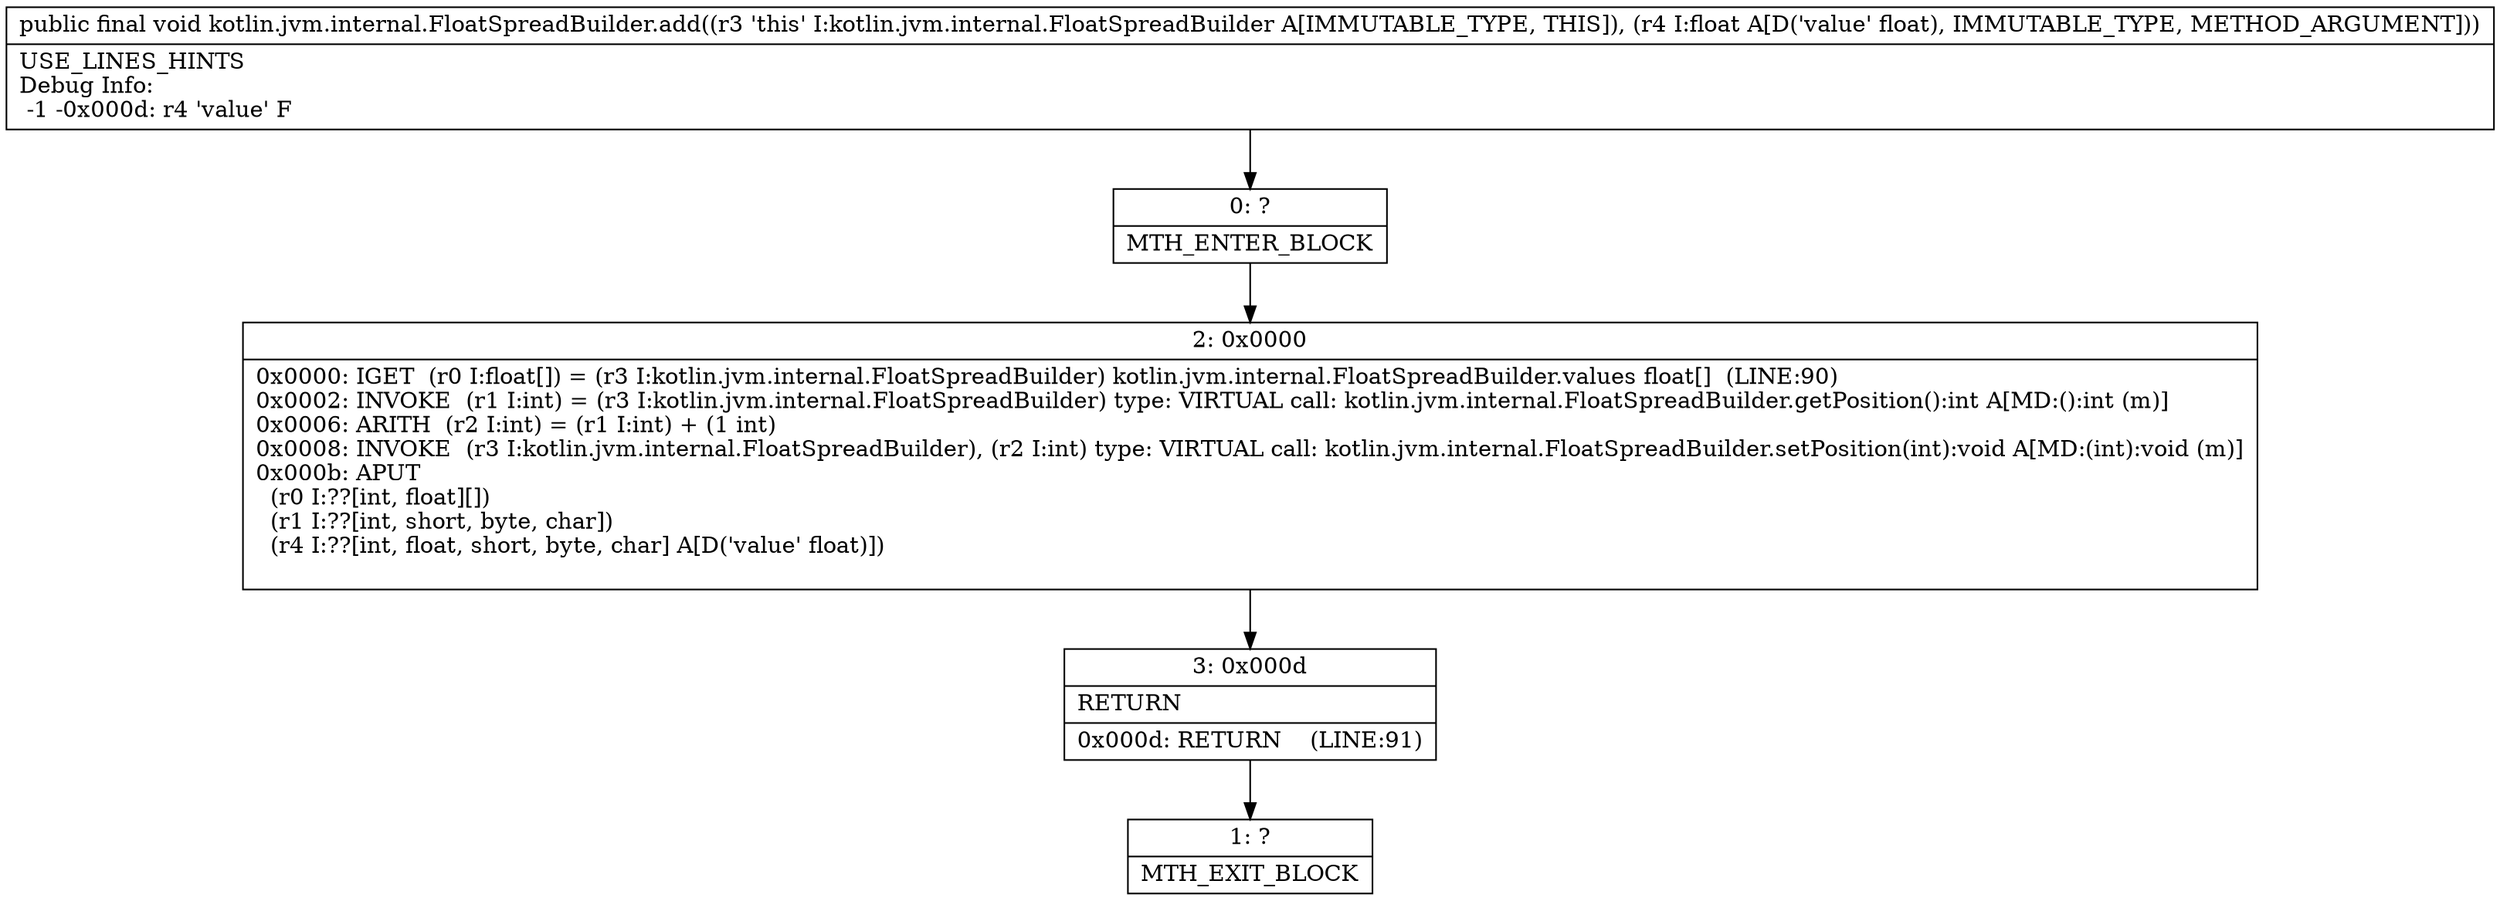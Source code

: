 digraph "CFG forkotlin.jvm.internal.FloatSpreadBuilder.add(F)V" {
Node_0 [shape=record,label="{0\:\ ?|MTH_ENTER_BLOCK\l}"];
Node_2 [shape=record,label="{2\:\ 0x0000|0x0000: IGET  (r0 I:float[]) = (r3 I:kotlin.jvm.internal.FloatSpreadBuilder) kotlin.jvm.internal.FloatSpreadBuilder.values float[]  (LINE:90)\l0x0002: INVOKE  (r1 I:int) = (r3 I:kotlin.jvm.internal.FloatSpreadBuilder) type: VIRTUAL call: kotlin.jvm.internal.FloatSpreadBuilder.getPosition():int A[MD:():int (m)]\l0x0006: ARITH  (r2 I:int) = (r1 I:int) + (1 int) \l0x0008: INVOKE  (r3 I:kotlin.jvm.internal.FloatSpreadBuilder), (r2 I:int) type: VIRTUAL call: kotlin.jvm.internal.FloatSpreadBuilder.setPosition(int):void A[MD:(int):void (m)]\l0x000b: APUT  \l  (r0 I:??[int, float][])\l  (r1 I:??[int, short, byte, char])\l  (r4 I:??[int, float, short, byte, char] A[D('value' float)])\l \l}"];
Node_3 [shape=record,label="{3\:\ 0x000d|RETURN\l|0x000d: RETURN    (LINE:91)\l}"];
Node_1 [shape=record,label="{1\:\ ?|MTH_EXIT_BLOCK\l}"];
MethodNode[shape=record,label="{public final void kotlin.jvm.internal.FloatSpreadBuilder.add((r3 'this' I:kotlin.jvm.internal.FloatSpreadBuilder A[IMMUTABLE_TYPE, THIS]), (r4 I:float A[D('value' float), IMMUTABLE_TYPE, METHOD_ARGUMENT]))  | USE_LINES_HINTS\lDebug Info:\l  \-1 \-0x000d: r4 'value' F\l}"];
MethodNode -> Node_0;Node_0 -> Node_2;
Node_2 -> Node_3;
Node_3 -> Node_1;
}

